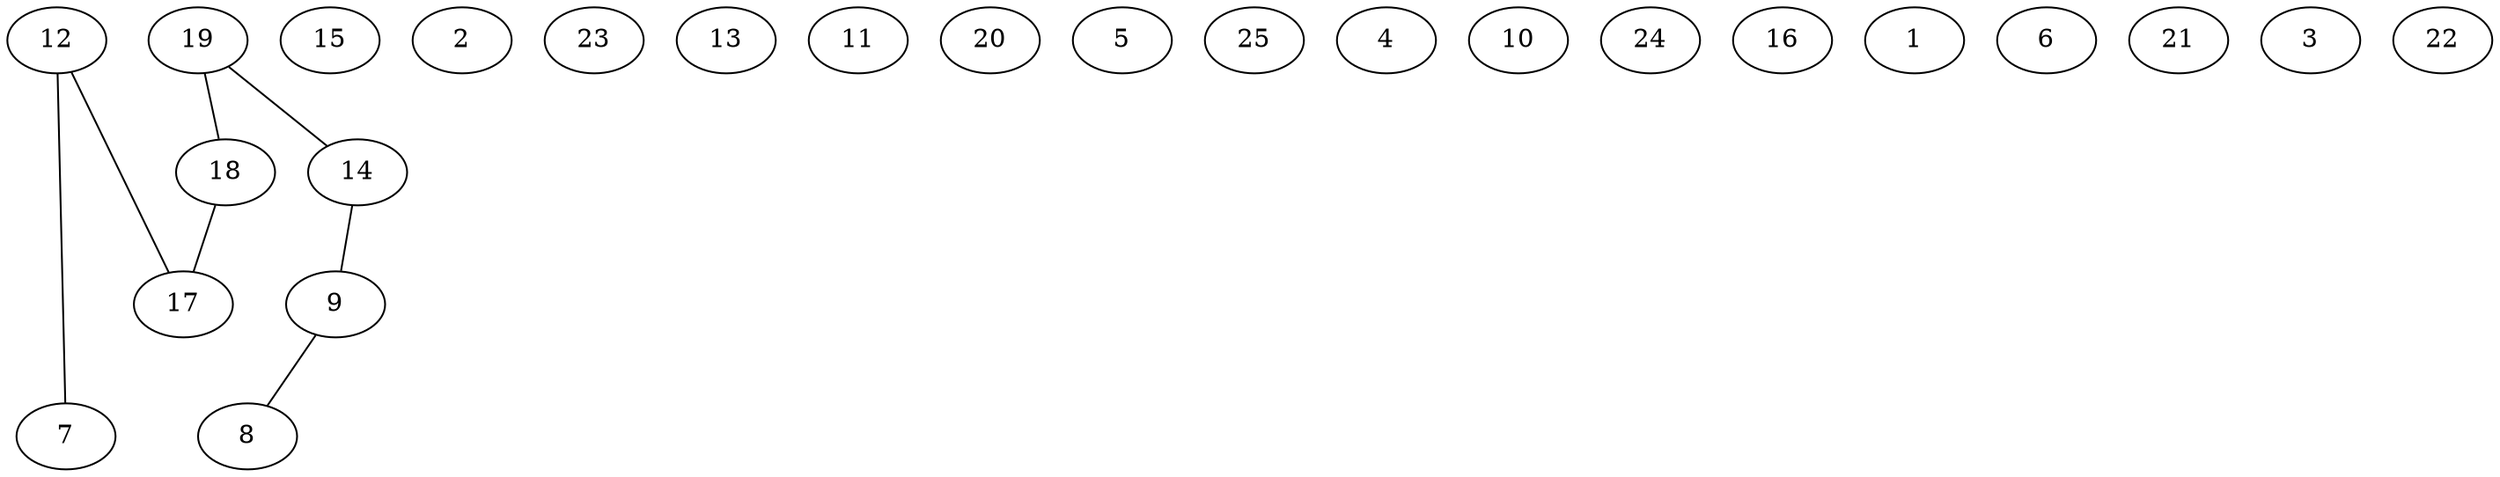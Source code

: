 strict graph {


	"12" [  weight=0 ];

	"12" -- "7" [  weight=0 ];

	"12" -- "17" [  weight=0 ];

	"15" [  weight=0 ];

	"2" [  weight=0 ];

	"19" [  weight=0 ];

	"19" -- "18" [  weight=0 ];

	"19" -- "14" [  weight=0 ];

	"23" [  weight=0 ];

	"18" [  weight=0 ];

	"18" -- "19" [  weight=0 ];

	"18" -- "17" [  weight=0 ];

	"13" [  weight=0 ];

	"11" [  weight=0 ];

	"20" [  weight=0 ];

	"5" [  weight=0 ];

	"14" [  weight=0 ];

	"14" -- "19" [  weight=0 ];

	"14" -- "9" [  weight=0 ];

	"25" [  weight=0 ];

	"4" [  weight=0 ];

	"7" [  weight=0 ];

	"7" -- "12" [  weight=0 ];

	"10" [  weight=0 ];

	"24" [  weight=0 ];

	"16" [  weight=0 ];

	"1" [  weight=0 ];

	"6" [  weight=0 ];

	"17" [  weight=0 ];

	"17" -- "12" [  weight=0 ];

	"17" -- "18" [  weight=0 ];

	"9" [  weight=0 ];

	"9" -- "14" [  weight=0 ];

	"9" -- "8" [  weight=0 ];

	"21" [  weight=0 ];

	"3" [  weight=0 ];

	"22" [  weight=0 ];

	"8" [  weight=0 ];

	"8" -- "9" [  weight=0 ];

}
